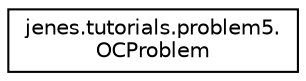 digraph "Representación gráfica de la clase"
{
  edge [fontname="Helvetica",fontsize="10",labelfontname="Helvetica",labelfontsize="10"];
  node [fontname="Helvetica",fontsize="10",shape=record];
  rankdir="LR";
  Node1 [label="jenes.tutorials.problem5.\lOCProblem",height=0.2,width=0.4,color="black", fillcolor="white", style="filled",URL="$classjenes_1_1tutorials_1_1problem5_1_1_o_c_problem.html"];
}
